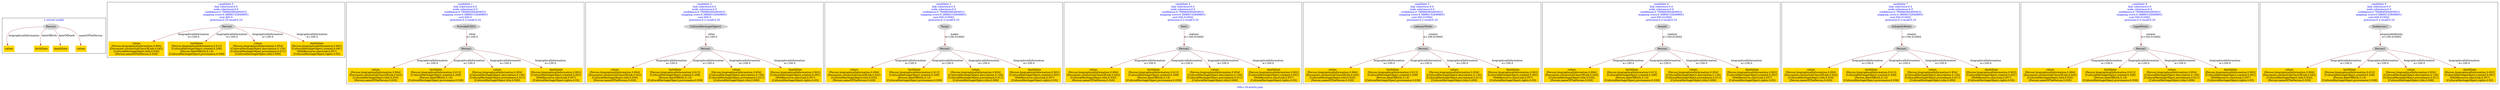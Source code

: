 digraph n0 {
fontcolor="blue"
remincross="true"
label="s09-s-18-artists.json"
subgraph cluster_0 {
label="1-correct model"
n2[style="filled",color="white",fillcolor="lightgray",label="Person1"];
n3[shape="plaintext",style="filled",fillcolor="gold",label="values"];
n4[shape="plaintext",style="filled",fillcolor="gold",label="birthDate"];
n5[shape="plaintext",style="filled",fillcolor="gold",label="deathDate"];
n6[shape="plaintext",style="filled",fillcolor="gold",label="values"];
}
subgraph cluster_1 {
label="candidate 0\nlink coherence:0.0\nnode coherence:0.0\nconfidence:0.7909845854959531\nmapping score:0.388661528498651\ncost:400.0\n-precision:0.25-recall:0.25"
n8[style="filled",color="white",fillcolor="lightgray",label="Person1"];
n9[shape="plaintext",style="filled",fillcolor="gold",label="values\n[Person,biographicalInformation,0.894]\n[Document,columnSubClassOfLink,0.042]\n[CulturalHeritageObject,title,0.035]\n[Person,nameOfThePerson,0.029]"];
n10[shape="plaintext",style="filled",fillcolor="gold",label="birthDate\n[Person,biographicalInformation,0.613]\n[CulturalHeritageObject,created,0.208]\n[Person,dateOfBirth,0.14]\n[CulturalHeritageObject,provenance,0.038]"];
n11[shape="plaintext",style="filled",fillcolor="gold",label="values\n[Person,biographicalInformation,0.854]\n[CulturalHeritageObject,description,0.126]\n[CulturalHeritageObject,provenance,0.011]\n[CulturalHeritageObject,title,0.009]"];
n12[shape="plaintext",style="filled",fillcolor="gold",label="deathDate\n[Person,biographicalInformation,0.802]\n[CulturalHeritageObject,created,0.091]\n[WebResource,classLink,0.057]\n[CulturalHeritageObject,rights,0.05]"];
}
subgraph cluster_2 {
label="candidate 1\nlink coherence:0.0\nnode coherence:0.0\nconfidence:0.7909845854959531\nmapping score:0.388661528498651\ncost:500.0\n-precision:0.2-recall:0.25"
n14[style="filled",color="white",fillcolor="lightgray",label="ProvidedCHO1"];
n15[style="filled",color="white",fillcolor="lightgray",label="Person1"];
n16[shape="plaintext",style="filled",fillcolor="gold",label="values\n[Person,biographicalInformation,0.894]\n[Document,columnSubClassOfLink,0.042]\n[CulturalHeritageObject,title,0.035]\n[Person,nameOfThePerson,0.029]"];
n17[shape="plaintext",style="filled",fillcolor="gold",label="birthDate\n[Person,biographicalInformation,0.613]\n[CulturalHeritageObject,created,0.208]\n[Person,dateOfBirth,0.14]\n[CulturalHeritageObject,provenance,0.038]"];
n18[shape="plaintext",style="filled",fillcolor="gold",label="values\n[Person,biographicalInformation,0.854]\n[CulturalHeritageObject,description,0.126]\n[CulturalHeritageObject,provenance,0.011]\n[CulturalHeritageObject,title,0.009]"];
n19[shape="plaintext",style="filled",fillcolor="gold",label="deathDate\n[Person,biographicalInformation,0.802]\n[CulturalHeritageObject,created,0.091]\n[WebResource,classLink,0.057]\n[CulturalHeritageObject,rights,0.05]"];
}
subgraph cluster_3 {
label="candidate 2\nlink coherence:0.0\nnode coherence:0.0\nconfidence:0.7909845854959531\nmapping score:0.388661528498651\ncost:500.0\n-precision:0.2-recall:0.25"
n21[style="filled",color="white",fillcolor="lightgray",label="CulturalHeritageObject1"];
n22[style="filled",color="white",fillcolor="lightgray",label="Person1"];
n23[shape="plaintext",style="filled",fillcolor="gold",label="values\n[Person,biographicalInformation,0.894]\n[Document,columnSubClassOfLink,0.042]\n[CulturalHeritageObject,title,0.035]\n[Person,nameOfThePerson,0.029]"];
n24[shape="plaintext",style="filled",fillcolor="gold",label="birthDate\n[Person,biographicalInformation,0.613]\n[CulturalHeritageObject,created,0.208]\n[Person,dateOfBirth,0.14]\n[CulturalHeritageObject,provenance,0.038]"];
n25[shape="plaintext",style="filled",fillcolor="gold",label="values\n[Person,biographicalInformation,0.854]\n[CulturalHeritageObject,description,0.126]\n[CulturalHeritageObject,provenance,0.011]\n[CulturalHeritageObject,title,0.009]"];
n26[shape="plaintext",style="filled",fillcolor="gold",label="deathDate\n[Person,biographicalInformation,0.802]\n[CulturalHeritageObject,created,0.091]\n[WebResource,classLink,0.057]\n[CulturalHeritageObject,rights,0.05]"];
}
subgraph cluster_4 {
label="candidate 3\nlink coherence:0.0\nnode coherence:0.0\nconfidence:0.7909845854959531\nmapping score:0.388661528498651\ncost:500.010002\n-precision:0.2-recall:0.25"
n28[style="filled",color="white",fillcolor="lightgray",label="Thing1"];
n29[style="filled",color="white",fillcolor="lightgray",label="Person1"];
n30[shape="plaintext",style="filled",fillcolor="gold",label="values\n[Person,biographicalInformation,0.894]\n[Document,columnSubClassOfLink,0.042]\n[CulturalHeritageObject,title,0.035]\n[Person,nameOfThePerson,0.029]"];
n31[shape="plaintext",style="filled",fillcolor="gold",label="birthDate\n[Person,biographicalInformation,0.613]\n[CulturalHeritageObject,created,0.208]\n[Person,dateOfBirth,0.14]\n[CulturalHeritageObject,provenance,0.038]"];
n32[shape="plaintext",style="filled",fillcolor="gold",label="values\n[Person,biographicalInformation,0.854]\n[CulturalHeritageObject,description,0.126]\n[CulturalHeritageObject,provenance,0.011]\n[CulturalHeritageObject,title,0.009]"];
n33[shape="plaintext",style="filled",fillcolor="gold",label="deathDate\n[Person,biographicalInformation,0.802]\n[CulturalHeritageObject,created,0.091]\n[WebResource,classLink,0.057]\n[CulturalHeritageObject,rights,0.05]"];
}
subgraph cluster_5 {
label="candidate 4\nlink coherence:0.0\nnode coherence:0.0\nconfidence:0.7909845854959531\nmapping score:0.388661528498651\ncost:500.010002\n-precision:0.2-recall:0.25"
n35[style="filled",color="white",fillcolor="lightgray",label="Text1"];
n36[style="filled",color="white",fillcolor="lightgray",label="Person1"];
n37[shape="plaintext",style="filled",fillcolor="gold",label="values\n[Person,biographicalInformation,0.894]\n[Document,columnSubClassOfLink,0.042]\n[CulturalHeritageObject,title,0.035]\n[Person,nameOfThePerson,0.029]"];
n38[shape="plaintext",style="filled",fillcolor="gold",label="birthDate\n[Person,biographicalInformation,0.613]\n[CulturalHeritageObject,created,0.208]\n[Person,dateOfBirth,0.14]\n[CulturalHeritageObject,provenance,0.038]"];
n39[shape="plaintext",style="filled",fillcolor="gold",label="values\n[Person,biographicalInformation,0.854]\n[CulturalHeritageObject,description,0.126]\n[CulturalHeritageObject,provenance,0.011]\n[CulturalHeritageObject,title,0.009]"];
n40[shape="plaintext",style="filled",fillcolor="gold",label="deathDate\n[Person,biographicalInformation,0.802]\n[CulturalHeritageObject,created,0.091]\n[WebResource,classLink,0.057]\n[CulturalHeritageObject,rights,0.05]"];
}
subgraph cluster_6 {
label="candidate 5\nlink coherence:0.0\nnode coherence:0.0\nconfidence:0.7909845854959531\nmapping score:0.388661528498651\ncost:500.010002\n-precision:0.2-recall:0.25"
n42[style="filled",color="white",fillcolor="lightgray",label="LiteraryWork1"];
n43[style="filled",color="white",fillcolor="lightgray",label="Person1"];
n44[shape="plaintext",style="filled",fillcolor="gold",label="values\n[Person,biographicalInformation,0.894]\n[Document,columnSubClassOfLink,0.042]\n[CulturalHeritageObject,title,0.035]\n[Person,nameOfThePerson,0.029]"];
n45[shape="plaintext",style="filled",fillcolor="gold",label="birthDate\n[Person,biographicalInformation,0.613]\n[CulturalHeritageObject,created,0.208]\n[Person,dateOfBirth,0.14]\n[CulturalHeritageObject,provenance,0.038]"];
n46[shape="plaintext",style="filled",fillcolor="gold",label="values\n[Person,biographicalInformation,0.854]\n[CulturalHeritageObject,description,0.126]\n[CulturalHeritageObject,provenance,0.011]\n[CulturalHeritageObject,title,0.009]"];
n47[shape="plaintext",style="filled",fillcolor="gold",label="deathDate\n[Person,biographicalInformation,0.802]\n[CulturalHeritageObject,created,0.091]\n[WebResource,classLink,0.057]\n[CulturalHeritageObject,rights,0.05]"];
}
subgraph cluster_7 {
label="candidate 6\nlink coherence:0.0\nnode coherence:0.0\nconfidence:0.7909845854959531\nmapping score:0.388661528498651\ncost:500.010002\n-precision:0.2-recall:0.25"
n49[style="filled",color="white",fillcolor="lightgray",label="Sound1"];
n50[style="filled",color="white",fillcolor="lightgray",label="Person1"];
n51[shape="plaintext",style="filled",fillcolor="gold",label="values\n[Person,biographicalInformation,0.894]\n[Document,columnSubClassOfLink,0.042]\n[CulturalHeritageObject,title,0.035]\n[Person,nameOfThePerson,0.029]"];
n52[shape="plaintext",style="filled",fillcolor="gold",label="birthDate\n[Person,biographicalInformation,0.613]\n[CulturalHeritageObject,created,0.208]\n[Person,dateOfBirth,0.14]\n[CulturalHeritageObject,provenance,0.038]"];
n53[shape="plaintext",style="filled",fillcolor="gold",label="values\n[Person,biographicalInformation,0.854]\n[CulturalHeritageObject,description,0.126]\n[CulturalHeritageObject,provenance,0.011]\n[CulturalHeritageObject,title,0.009]"];
n54[shape="plaintext",style="filled",fillcolor="gold",label="deathDate\n[Person,biographicalInformation,0.802]\n[CulturalHeritageObject,created,0.091]\n[WebResource,classLink,0.057]\n[CulturalHeritageObject,rights,0.05]"];
}
subgraph cluster_8 {
label="candidate 7\nlink coherence:0.0\nnode coherence:0.0\nconfidence:0.7909845854959531\nmapping score:0.388661528498651\ncost:500.010002\n-precision:0.2-recall:0.25"
n56[style="filled",color="white",fillcolor="lightgray",label="ScholarlyWork1"];
n57[style="filled",color="white",fillcolor="lightgray",label="Person1"];
n58[shape="plaintext",style="filled",fillcolor="gold",label="values\n[Person,biographicalInformation,0.894]\n[Document,columnSubClassOfLink,0.042]\n[CulturalHeritageObject,title,0.035]\n[Person,nameOfThePerson,0.029]"];
n59[shape="plaintext",style="filled",fillcolor="gold",label="birthDate\n[Person,biographicalInformation,0.613]\n[CulturalHeritageObject,created,0.208]\n[Person,dateOfBirth,0.14]\n[CulturalHeritageObject,provenance,0.038]"];
n60[shape="plaintext",style="filled",fillcolor="gold",label="values\n[Person,biographicalInformation,0.854]\n[CulturalHeritageObject,description,0.126]\n[CulturalHeritageObject,provenance,0.011]\n[CulturalHeritageObject,title,0.009]"];
n61[shape="plaintext",style="filled",fillcolor="gold",label="deathDate\n[Person,biographicalInformation,0.802]\n[CulturalHeritageObject,created,0.091]\n[WebResource,classLink,0.057]\n[CulturalHeritageObject,rights,0.05]"];
}
subgraph cluster_9 {
label="candidate 8\nlink coherence:0.0\nnode coherence:0.0\nconfidence:0.7909845854959531\nmapping score:0.388661528498651\ncost:500.010002\n-precision:0.2-recall:0.25"
n63[style="filled",color="white",fillcolor="lightgray",label="LegalWork1"];
n64[style="filled",color="white",fillcolor="lightgray",label="Person1"];
n65[shape="plaintext",style="filled",fillcolor="gold",label="values\n[Person,biographicalInformation,0.894]\n[Document,columnSubClassOfLink,0.042]\n[CulturalHeritageObject,title,0.035]\n[Person,nameOfThePerson,0.029]"];
n66[shape="plaintext",style="filled",fillcolor="gold",label="birthDate\n[Person,biographicalInformation,0.613]\n[CulturalHeritageObject,created,0.208]\n[Person,dateOfBirth,0.14]\n[CulturalHeritageObject,provenance,0.038]"];
n67[shape="plaintext",style="filled",fillcolor="gold",label="values\n[Person,biographicalInformation,0.854]\n[CulturalHeritageObject,description,0.126]\n[CulturalHeritageObject,provenance,0.011]\n[CulturalHeritageObject,title,0.009]"];
n68[shape="plaintext",style="filled",fillcolor="gold",label="deathDate\n[Person,biographicalInformation,0.802]\n[CulturalHeritageObject,created,0.091]\n[WebResource,classLink,0.057]\n[CulturalHeritageObject,rights,0.05]"];
}
subgraph cluster_10 {
label="candidate 9\nlink coherence:0.0\nnode coherence:0.0\nconfidence:0.7909845854959531\nmapping score:0.388661528498651\ncost:500.010002\n-precision:0.2-recall:0.25"
n70[style="filled",color="white",fillcolor="lightgray",label="Endeavour1"];
n71[style="filled",color="white",fillcolor="lightgray",label="Person1"];
n72[shape="plaintext",style="filled",fillcolor="gold",label="values\n[Person,biographicalInformation,0.894]\n[Document,columnSubClassOfLink,0.042]\n[CulturalHeritageObject,title,0.035]\n[Person,nameOfThePerson,0.029]"];
n73[shape="plaintext",style="filled",fillcolor="gold",label="birthDate\n[Person,biographicalInformation,0.613]\n[CulturalHeritageObject,created,0.208]\n[Person,dateOfBirth,0.14]\n[CulturalHeritageObject,provenance,0.038]"];
n74[shape="plaintext",style="filled",fillcolor="gold",label="values\n[Person,biographicalInformation,0.854]\n[CulturalHeritageObject,description,0.126]\n[CulturalHeritageObject,provenance,0.011]\n[CulturalHeritageObject,title,0.009]"];
n75[shape="plaintext",style="filled",fillcolor="gold",label="deathDate\n[Person,biographicalInformation,0.802]\n[CulturalHeritageObject,created,0.091]\n[WebResource,classLink,0.057]\n[CulturalHeritageObject,rights,0.05]"];
}
n2 -> n3[color="brown",fontcolor="black",label="biographicalInformation"]
n2 -> n4[color="brown",fontcolor="black",label="dateOfBirth"]
n2 -> n5[color="brown",fontcolor="black",label="dateOfDeath"]
n2 -> n6[color="brown",fontcolor="black",label="nameOfThePerson"]
n8 -> n9[color="brown",fontcolor="black",label="biographicalInformation\nw=100.0"]
n8 -> n10[color="brown",fontcolor="black",label="biographicalInformation\nw=100.0"]
n8 -> n11[color="brown",fontcolor="black",label="biographicalInformation\nw=100.0"]
n8 -> n12[color="brown",fontcolor="black",label="biographicalInformation\nw=100.0"]
n14 -> n15[color="brown",fontcolor="black",label="sitter\nw=100.0"]
n15 -> n16[color="brown",fontcolor="black",label="biographicalInformation\nw=100.0"]
n15 -> n17[color="brown",fontcolor="black",label="biographicalInformation\nw=100.0"]
n15 -> n18[color="brown",fontcolor="black",label="biographicalInformation\nw=100.0"]
n15 -> n19[color="brown",fontcolor="black",label="biographicalInformation\nw=100.0"]
n21 -> n22[color="brown",fontcolor="black",label="sitter\nw=100.0"]
n22 -> n23[color="brown",fontcolor="black",label="biographicalInformation\nw=100.0"]
n22 -> n24[color="brown",fontcolor="black",label="biographicalInformation\nw=100.0"]
n22 -> n25[color="brown",fontcolor="black",label="biographicalInformation\nw=100.0"]
n22 -> n26[color="brown",fontcolor="black",label="biographicalInformation\nw=100.0"]
n28 -> n29[color="brown",fontcolor="black",label="maker\nw=100.010002"]
n29 -> n30[color="brown",fontcolor="black",label="biographicalInformation\nw=100.0"]
n29 -> n31[color="brown",fontcolor="black",label="biographicalInformation\nw=100.0"]
n29 -> n32[color="brown",fontcolor="black",label="biographicalInformation\nw=100.0"]
n29 -> n33[color="brown",fontcolor="black",label="biographicalInformation\nw=100.0"]
n35 -> n36[color="brown",fontcolor="black",label="realizer\nw=100.010002"]
n36 -> n37[color="brown",fontcolor="black",label="biographicalInformation\nw=100.0"]
n36 -> n38[color="brown",fontcolor="black",label="biographicalInformation\nw=100.0"]
n36 -> n39[color="brown",fontcolor="black",label="biographicalInformation\nw=100.0"]
n36 -> n40[color="brown",fontcolor="black",label="biographicalInformation\nw=100.0"]
n42 -> n43[color="brown",fontcolor="black",label="creator\nw=100.010002"]
n43 -> n44[color="brown",fontcolor="black",label="biographicalInformation\nw=100.0"]
n43 -> n45[color="brown",fontcolor="black",label="biographicalInformation\nw=100.0"]
n43 -> n46[color="brown",fontcolor="black",label="biographicalInformation\nw=100.0"]
n43 -> n47[color="brown",fontcolor="black",label="biographicalInformation\nw=100.0"]
n49 -> n50[color="brown",fontcolor="black",label="realizer\nw=100.010002"]
n50 -> n51[color="brown",fontcolor="black",label="biographicalInformation\nw=100.0"]
n50 -> n52[color="brown",fontcolor="black",label="biographicalInformation\nw=100.0"]
n50 -> n53[color="brown",fontcolor="black",label="biographicalInformation\nw=100.0"]
n50 -> n54[color="brown",fontcolor="black",label="biographicalInformation\nw=100.0"]
n56 -> n57[color="brown",fontcolor="black",label="creator\nw=100.010002"]
n57 -> n58[color="brown",fontcolor="black",label="biographicalInformation\nw=100.0"]
n57 -> n59[color="brown",fontcolor="black",label="biographicalInformation\nw=100.0"]
n57 -> n60[color="brown",fontcolor="black",label="biographicalInformation\nw=100.0"]
n57 -> n61[color="brown",fontcolor="black",label="biographicalInformation\nw=100.0"]
n63 -> n64[color="brown",fontcolor="black",label="creator\nw=100.010002"]
n64 -> n65[color="brown",fontcolor="black",label="biographicalInformation\nw=100.0"]
n64 -> n66[color="brown",fontcolor="black",label="biographicalInformation\nw=100.0"]
n64 -> n67[color="brown",fontcolor="black",label="biographicalInformation\nw=100.0"]
n64 -> n68[color="brown",fontcolor="black",label="biographicalInformation\nw=100.0"]
n70 -> n71[color="brown",fontcolor="black",label="responsibleEntity\nw=100.010002"]
n71 -> n72[color="brown",fontcolor="black",label="biographicalInformation\nw=100.0"]
n71 -> n73[color="brown",fontcolor="black",label="biographicalInformation\nw=100.0"]
n71 -> n74[color="brown",fontcolor="black",label="biographicalInformation\nw=100.0"]
n71 -> n75[color="brown",fontcolor="black",label="biographicalInformation\nw=100.0"]
}

